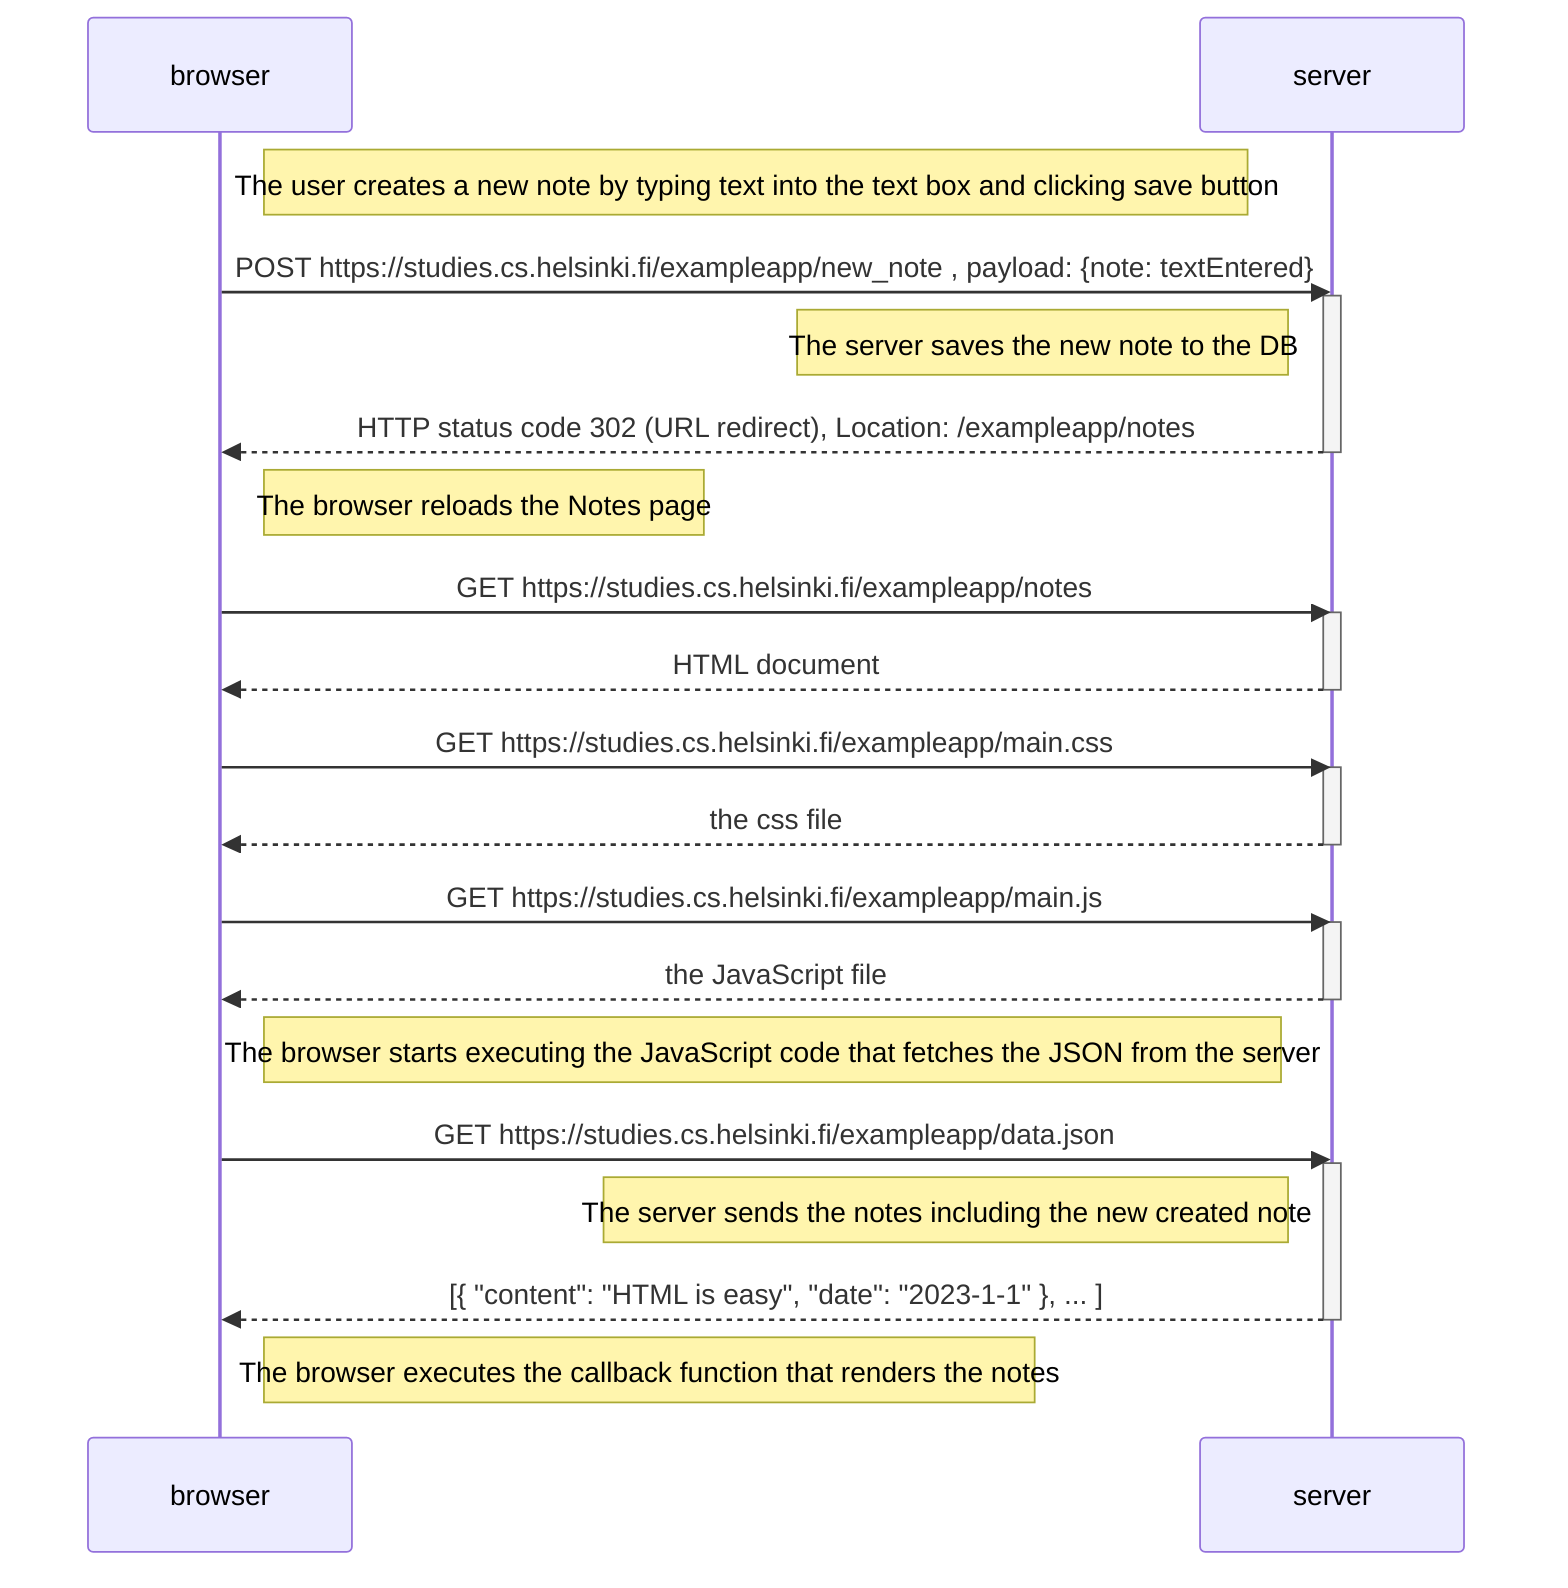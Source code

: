 sequenceDiagram

    participant browser
    participant server

    %% Starting ex

    Note right of browser: The user creates a new note by typing text into the text box and clicking save button
    
    browser->>server: POST https://studies.cs.helsinki.fi/exampleapp/new_note , payload: {note: textEntered}
    activate server    
    Note left of server: The server saves the new note to the DB
    server-->>browser:  HTTP status code 302 (URL redirect), Location: /exampleapp/notes
    deactivate server

    Note right of browser: The browser reloads the Notes page

    browser->>server: GET https://studies.cs.helsinki.fi/exampleapp/notes
    activate server
    server-->>browser: HTML document
    deactivate server

    browser->>server: GET https://studies.cs.helsinki.fi/exampleapp/main.css
    activate server
    server-->>browser: the css file
    deactivate server

    browser->>server: GET https://studies.cs.helsinki.fi/exampleapp/main.js
    activate server
    server-->>browser: the JavaScript file
    deactivate server

    Note right of browser: The browser starts executing the JavaScript code that fetches the JSON from the server

    browser->>server: GET https://studies.cs.helsinki.fi/exampleapp/data.json
    activate server
    Note left of server: The server sends the notes including the new created note
    server-->>browser: [{ "content": "HTML is easy", "date": "2023-1-1" }, ... ]
    deactivate server

    Note right of browser: The browser executes the callback function that renders the notes